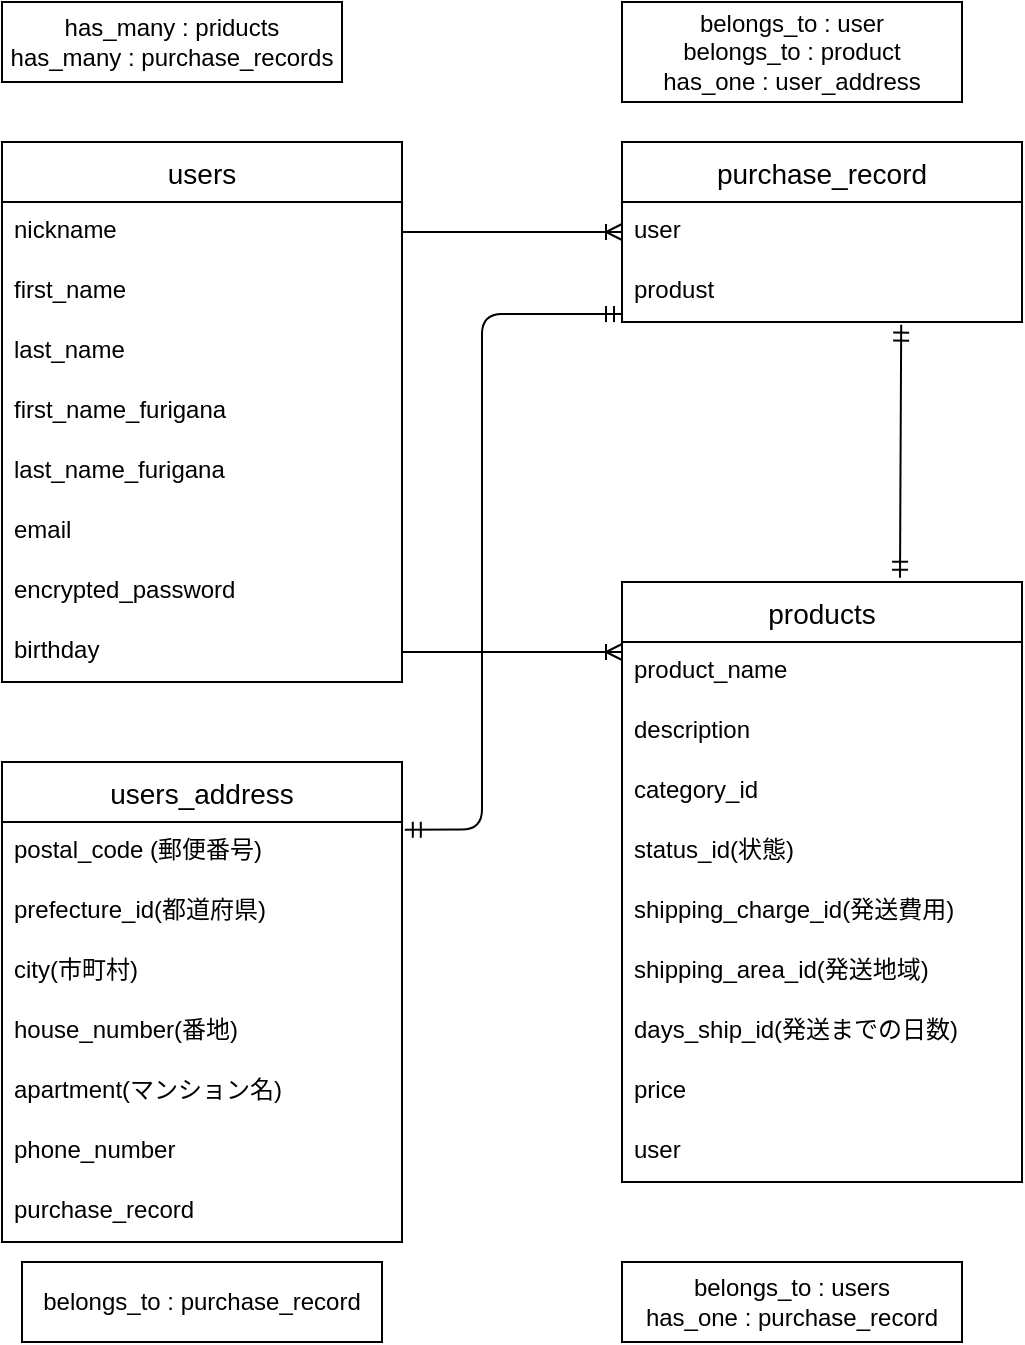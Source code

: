 <mxfile version="14.2.4" type="embed">
    <diagram id="qGOTVgF-xbp_B352SzLL" name="ページ1">
        <mxGraphModel dx="645" dy="680" grid="1" gridSize="10" guides="1" tooltips="1" connect="1" arrows="1" fold="1" page="1" pageScale="1" pageWidth="827" pageHeight="1169" math="0" shadow="0">
            <root>
                <mxCell id="0"/>
                <mxCell id="1" parent="0"/>
                <mxCell id="48" value="users" style="swimlane;fontStyle=0;childLayout=stackLayout;horizontal=1;startSize=30;horizontalStack=0;resizeParent=1;resizeParentMax=0;resizeLast=0;collapsible=1;marginBottom=0;align=center;fontSize=14;" parent="1" vertex="1">
                    <mxGeometry x="80" y="120" width="200" height="270" as="geometry">
                        <mxRectangle x="120" y="150" width="100" height="26" as="alternateBounds"/>
                    </mxGeometry>
                </mxCell>
                <mxCell id="49" value="nickname" style="text;strokeColor=none;fillColor=none;spacingLeft=4;spacingRight=4;overflow=hidden;rotatable=0;points=[[0,0.5],[1,0.5]];portConstraint=eastwest;fontSize=12;" parent="48" vertex="1">
                    <mxGeometry y="30" width="200" height="30" as="geometry"/>
                </mxCell>
                <mxCell id="50" value="first_name" style="text;strokeColor=none;fillColor=none;spacingLeft=4;spacingRight=4;overflow=hidden;rotatable=0;points=[[0,0.5],[1,0.5]];portConstraint=eastwest;fontSize=12;" parent="48" vertex="1">
                    <mxGeometry y="60" width="200" height="30" as="geometry"/>
                </mxCell>
                <mxCell id="101" value="last_name" style="text;strokeColor=none;fillColor=none;spacingLeft=4;spacingRight=4;overflow=hidden;rotatable=0;points=[[0,0.5],[1,0.5]];portConstraint=eastwest;fontSize=12;" parent="48" vertex="1">
                    <mxGeometry y="90" width="200" height="30" as="geometry"/>
                </mxCell>
                <mxCell id="66" value="first_name_furigana" style="text;strokeColor=none;fillColor=none;spacingLeft=4;spacingRight=4;overflow=hidden;rotatable=0;points=[[0,0.5],[1,0.5]];portConstraint=eastwest;fontSize=12;" parent="48" vertex="1">
                    <mxGeometry y="120" width="200" height="30" as="geometry"/>
                </mxCell>
                <mxCell id="102" value="last_name_furigana" style="text;strokeColor=none;fillColor=none;spacingLeft=4;spacingRight=4;overflow=hidden;rotatable=0;points=[[0,0.5],[1,0.5]];portConstraint=eastwest;fontSize=12;" parent="48" vertex="1">
                    <mxGeometry y="150" width="200" height="30" as="geometry"/>
                </mxCell>
                <mxCell id="51" value="email" style="text;strokeColor=none;fillColor=none;spacingLeft=4;spacingRight=4;overflow=hidden;rotatable=0;points=[[0,0.5],[1,0.5]];portConstraint=eastwest;fontSize=12;" parent="48" vertex="1">
                    <mxGeometry y="180" width="200" height="30" as="geometry"/>
                </mxCell>
                <mxCell id="64" value="encrypted_password" style="text;strokeColor=none;fillColor=none;spacingLeft=4;spacingRight=4;overflow=hidden;rotatable=0;points=[[0,0.5],[1,0.5]];portConstraint=eastwest;fontSize=12;" parent="48" vertex="1">
                    <mxGeometry y="210" width="200" height="30" as="geometry"/>
                </mxCell>
                <mxCell id="68" value="birthday" style="text;strokeColor=none;fillColor=none;spacingLeft=4;spacingRight=4;overflow=hidden;rotatable=0;points=[[0,0.5],[1,0.5]];portConstraint=eastwest;fontSize=12;" parent="48" vertex="1">
                    <mxGeometry y="240" width="200" height="30" as="geometry"/>
                </mxCell>
                <mxCell id="52" value="products" style="swimlane;fontStyle=0;childLayout=stackLayout;horizontal=1;startSize=30;horizontalStack=0;resizeParent=1;resizeParentMax=0;resizeLast=0;collapsible=1;marginBottom=0;align=center;fontSize=14;" parent="1" vertex="1">
                    <mxGeometry x="390" y="340" width="200" height="300" as="geometry"/>
                </mxCell>
                <mxCell id="54" value="product_name" style="text;strokeColor=none;fillColor=none;spacingLeft=4;spacingRight=4;overflow=hidden;rotatable=0;points=[[0,0.5],[1,0.5]];portConstraint=eastwest;fontSize=12;" parent="52" vertex="1">
                    <mxGeometry y="30" width="200" height="30" as="geometry"/>
                </mxCell>
                <mxCell id="55" value="description" style="text;strokeColor=none;fillColor=none;spacingLeft=4;spacingRight=4;overflow=hidden;rotatable=0;points=[[0,0.5],[1,0.5]];portConstraint=eastwest;fontSize=12;" parent="52" vertex="1">
                    <mxGeometry y="60" width="200" height="30" as="geometry"/>
                </mxCell>
                <mxCell id="117" value="category_id" style="text;strokeColor=none;fillColor=none;spacingLeft=4;spacingRight=4;overflow=hidden;rotatable=0;points=[[0,0.5],[1,0.5]];portConstraint=eastwest;fontSize=12;" parent="52" vertex="1">
                    <mxGeometry y="90" width="200" height="30" as="geometry"/>
                </mxCell>
                <mxCell id="116" value="status_id(状態)" style="text;strokeColor=none;fillColor=none;spacingLeft=4;spacingRight=4;overflow=hidden;rotatable=0;points=[[0,0.5],[1,0.5]];portConstraint=eastwest;fontSize=12;" parent="52" vertex="1">
                    <mxGeometry y="120" width="200" height="30" as="geometry"/>
                </mxCell>
                <mxCell id="121" value="shipping_charge_id(発送費用)" style="text;strokeColor=none;fillColor=none;spacingLeft=4;spacingRight=4;overflow=hidden;rotatable=0;points=[[0,0.5],[1,0.5]];portConstraint=eastwest;fontSize=12;" parent="52" vertex="1">
                    <mxGeometry y="150" width="200" height="30" as="geometry"/>
                </mxCell>
                <mxCell id="120" value="shipping_area_id(発送地域)" style="text;strokeColor=none;fillColor=none;spacingLeft=4;spacingRight=4;overflow=hidden;rotatable=0;points=[[0,0.5],[1,0.5]];portConstraint=eastwest;fontSize=12;" parent="52" vertex="1">
                    <mxGeometry y="180" width="200" height="30" as="geometry"/>
                </mxCell>
                <mxCell id="119" value="days_ship_id(発送までの日数)" style="text;strokeColor=none;fillColor=none;spacingLeft=4;spacingRight=4;overflow=hidden;rotatable=0;points=[[0,0.5],[1,0.5]];portConstraint=eastwest;fontSize=12;" parent="52" vertex="1">
                    <mxGeometry y="210" width="200" height="30" as="geometry"/>
                </mxCell>
                <mxCell id="115" value="price" style="text;strokeColor=none;fillColor=none;spacingLeft=4;spacingRight=4;overflow=hidden;rotatable=0;points=[[0,0.5],[1,0.5]];portConstraint=eastwest;fontSize=12;" parent="52" vertex="1">
                    <mxGeometry y="240" width="200" height="30" as="geometry"/>
                </mxCell>
                <mxCell id="67" value="user" style="text;strokeColor=none;fillColor=none;spacingLeft=4;spacingRight=4;overflow=hidden;rotatable=0;points=[[0,0.5],[1,0.5]];portConstraint=eastwest;fontSize=12;" parent="52" vertex="1">
                    <mxGeometry y="270" width="200" height="30" as="geometry"/>
                </mxCell>
                <mxCell id="74" value="purchase_record" style="swimlane;fontStyle=0;childLayout=stackLayout;horizontal=1;startSize=30;horizontalStack=0;resizeParent=1;resizeParentMax=0;resizeLast=0;collapsible=1;marginBottom=0;align=center;fontSize=14;" parent="1" vertex="1">
                    <mxGeometry x="390" y="120" width="200" height="90" as="geometry"/>
                </mxCell>
                <mxCell id="75" value="user" style="text;strokeColor=none;fillColor=none;spacingLeft=4;spacingRight=4;overflow=hidden;rotatable=0;points=[[0,0.5],[1,0.5]];portConstraint=eastwest;fontSize=12;" parent="74" vertex="1">
                    <mxGeometry y="30" width="200" height="30" as="geometry"/>
                </mxCell>
                <mxCell id="77" value="produst" style="text;strokeColor=none;fillColor=none;spacingLeft=4;spacingRight=4;overflow=hidden;rotatable=0;points=[[0,0.5],[1,0.5]];portConstraint=eastwest;fontSize=12;" parent="74" vertex="1">
                    <mxGeometry y="60" width="200" height="30" as="geometry"/>
                </mxCell>
                <mxCell id="78" value="users_address" style="swimlane;fontStyle=0;childLayout=stackLayout;horizontal=1;startSize=30;horizontalStack=0;resizeParent=1;resizeParentMax=0;resizeLast=0;collapsible=1;marginBottom=0;align=center;fontSize=14;" parent="1" vertex="1">
                    <mxGeometry x="80" y="430" width="200" height="240" as="geometry"/>
                </mxCell>
                <mxCell id="79" value="postal_code (郵便番号)" style="text;strokeColor=none;fillColor=none;spacingLeft=4;spacingRight=4;overflow=hidden;rotatable=0;points=[[0,0.5],[1,0.5]];portConstraint=eastwest;fontSize=12;" parent="78" vertex="1">
                    <mxGeometry y="30" width="200" height="30" as="geometry"/>
                </mxCell>
                <mxCell id="80" value="prefecture_id(都道府県)" style="text;strokeColor=none;fillColor=none;spacingLeft=4;spacingRight=4;overflow=hidden;rotatable=0;points=[[0,0.5],[1,0.5]];portConstraint=eastwest;fontSize=12;" parent="78" vertex="1">
                    <mxGeometry y="60" width="200" height="30" as="geometry"/>
                </mxCell>
                <mxCell id="81" value="city(市町村)" style="text;strokeColor=none;fillColor=none;spacingLeft=4;spacingRight=4;overflow=hidden;rotatable=0;points=[[0,0.5],[1,0.5]];portConstraint=eastwest;fontSize=12;" parent="78" vertex="1">
                    <mxGeometry y="90" width="200" height="30" as="geometry"/>
                </mxCell>
                <mxCell id="82" value="house_number(番地)" style="text;strokeColor=none;fillColor=none;spacingLeft=4;spacingRight=4;overflow=hidden;rotatable=0;points=[[0,0.5],[1,0.5]];portConstraint=eastwest;fontSize=12;" parent="78" vertex="1">
                    <mxGeometry y="120" width="200" height="30" as="geometry"/>
                </mxCell>
                <mxCell id="65" value="apartment(マンション名)" style="text;strokeColor=none;fillColor=none;spacingLeft=4;spacingRight=4;overflow=hidden;rotatable=0;points=[[0,0.5],[1,0.5]];portConstraint=eastwest;fontSize=12;" parent="78" vertex="1">
                    <mxGeometry y="150" width="200" height="30" as="geometry"/>
                </mxCell>
                <mxCell id="122" value="phone_number" style="text;strokeColor=none;fillColor=none;spacingLeft=4;spacingRight=4;overflow=hidden;rotatable=0;points=[[0,0.5],[1,0.5]];portConstraint=eastwest;fontSize=12;" parent="78" vertex="1">
                    <mxGeometry y="180" width="200" height="30" as="geometry"/>
                </mxCell>
                <mxCell id="123" value="purchase_record" style="text;strokeColor=none;fillColor=none;spacingLeft=4;spacingRight=4;overflow=hidden;rotatable=0;points=[[0,0.5],[1,0.5]];portConstraint=eastwest;fontSize=12;" parent="78" vertex="1">
                    <mxGeometry y="210" width="200" height="30" as="geometry"/>
                </mxCell>
                <mxCell id="104" value="" style="edgeStyle=entityRelationEdgeStyle;fontSize=12;html=1;endArrow=ERoneToMany;exitX=1;exitY=0.5;exitDx=0;exitDy=0;entryX=0;entryY=0.5;entryDx=0;entryDy=0;" parent="1" source="49" target="75" edge="1">
                    <mxGeometry width="100" height="100" relative="1" as="geometry">
                        <mxPoint x="310" y="400" as="sourcePoint"/>
                        <mxPoint x="390" y="225" as="targetPoint"/>
                    </mxGeometry>
                </mxCell>
                <mxCell id="107" value="" style="edgeStyle=entityRelationEdgeStyle;fontSize=12;html=1;endArrow=ERoneToMany;exitX=1;exitY=0.5;exitDx=0;exitDy=0;" parent="1" source="68" edge="1">
                    <mxGeometry width="100" height="100" relative="1" as="geometry">
                        <mxPoint x="260" y="460" as="sourcePoint"/>
                        <mxPoint x="390" y="375" as="targetPoint"/>
                    </mxGeometry>
                </mxCell>
                <mxCell id="108" value="" style="edgeStyle=orthogonalEdgeStyle;fontSize=12;html=1;endArrow=ERmandOne;startArrow=ERmandOne;exitX=1.007;exitY=0.128;exitDx=0;exitDy=0;exitPerimeter=0;" parent="1" source="79" edge="1">
                    <mxGeometry width="100" height="100" relative="1" as="geometry">
                        <mxPoint x="290" y="463" as="sourcePoint"/>
                        <mxPoint x="390" y="206" as="targetPoint"/>
                        <Array as="points">
                            <mxPoint x="320" y="464"/>
                            <mxPoint x="320" y="206"/>
                        </Array>
                    </mxGeometry>
                </mxCell>
                <mxCell id="109" value="has_many : priducts&lt;br&gt;has_many : purchase_records" style="whiteSpace=wrap;html=1;align=center;" parent="1" vertex="1">
                    <mxGeometry x="80" y="50" width="170" height="40" as="geometry"/>
                </mxCell>
                <mxCell id="110" value="belongs_to : users&lt;br&gt;has_one : purchase_record" style="whiteSpace=wrap;html=1;align=center;" parent="1" vertex="1">
                    <mxGeometry x="390" y="680" width="170" height="40" as="geometry"/>
                </mxCell>
                <mxCell id="111" value="belongs_to : user&lt;br&gt;belongs_to : product&lt;br&gt;has_one : user_address&lt;span style=&quot;color: rgba(0 , 0 , 0 , 0) ; font-family: monospace ; font-size: 0px&quot;&gt;%3CmxGraphModel%3E%3Croot%3E%3CmxCell%20id%3D%220%22%2F%3E%3CmxCell%20id%3D%221%22%20parent%3D%220%22%2F%3E%3CmxCell%20id%3D%222%22%20value%3D%22has_many%20%3A%20priduct%26lt%3Bbr%26gt%3Bhas_many%20%3A%20purchase_record%22%20style%3D%22whiteSpace%3Dwrap%3Bhtml%3D1%3Balign%3Dcenter%3B%22%20vertex%3D%221%22%20parent%3D%221%22%3E%3CmxGeometry%20x%3D%2280%22%20y%3D%2250%22%20width%3D%22170%22%20height%3D%2240%22%20as%3D%22geometry%22%2F%3E%3C%2FmxCell%3E%3C%2Froot%3E%3C%2FmxGraphModel%3E&lt;/span&gt;" style="whiteSpace=wrap;html=1;align=center;" parent="1" vertex="1">
                    <mxGeometry x="390" y="50" width="170" height="50" as="geometry"/>
                </mxCell>
                <mxCell id="112" value="belongs_to : purchase_record" style="whiteSpace=wrap;html=1;align=center;" parent="1" vertex="1">
                    <mxGeometry x="90" y="680" width="180" height="40" as="geometry"/>
                </mxCell>
                <mxCell id="113" value="" style="fontSize=12;html=1;endArrow=ERmandOne;startArrow=ERmandOne;rounded=1;exitX=0.695;exitY=-0.007;exitDx=0;exitDy=0;exitPerimeter=0;entryX=0.698;entryY=1.044;entryDx=0;entryDy=0;entryPerimeter=0;" parent="1" source="52" target="77" edge="1">
                    <mxGeometry width="100" height="100" relative="1" as="geometry">
                        <mxPoint x="530" y="320" as="sourcePoint"/>
                        <mxPoint x="527" y="210" as="targetPoint"/>
                    </mxGeometry>
                </mxCell>
            </root>
        </mxGraphModel>
    </diagram>
</mxfile>